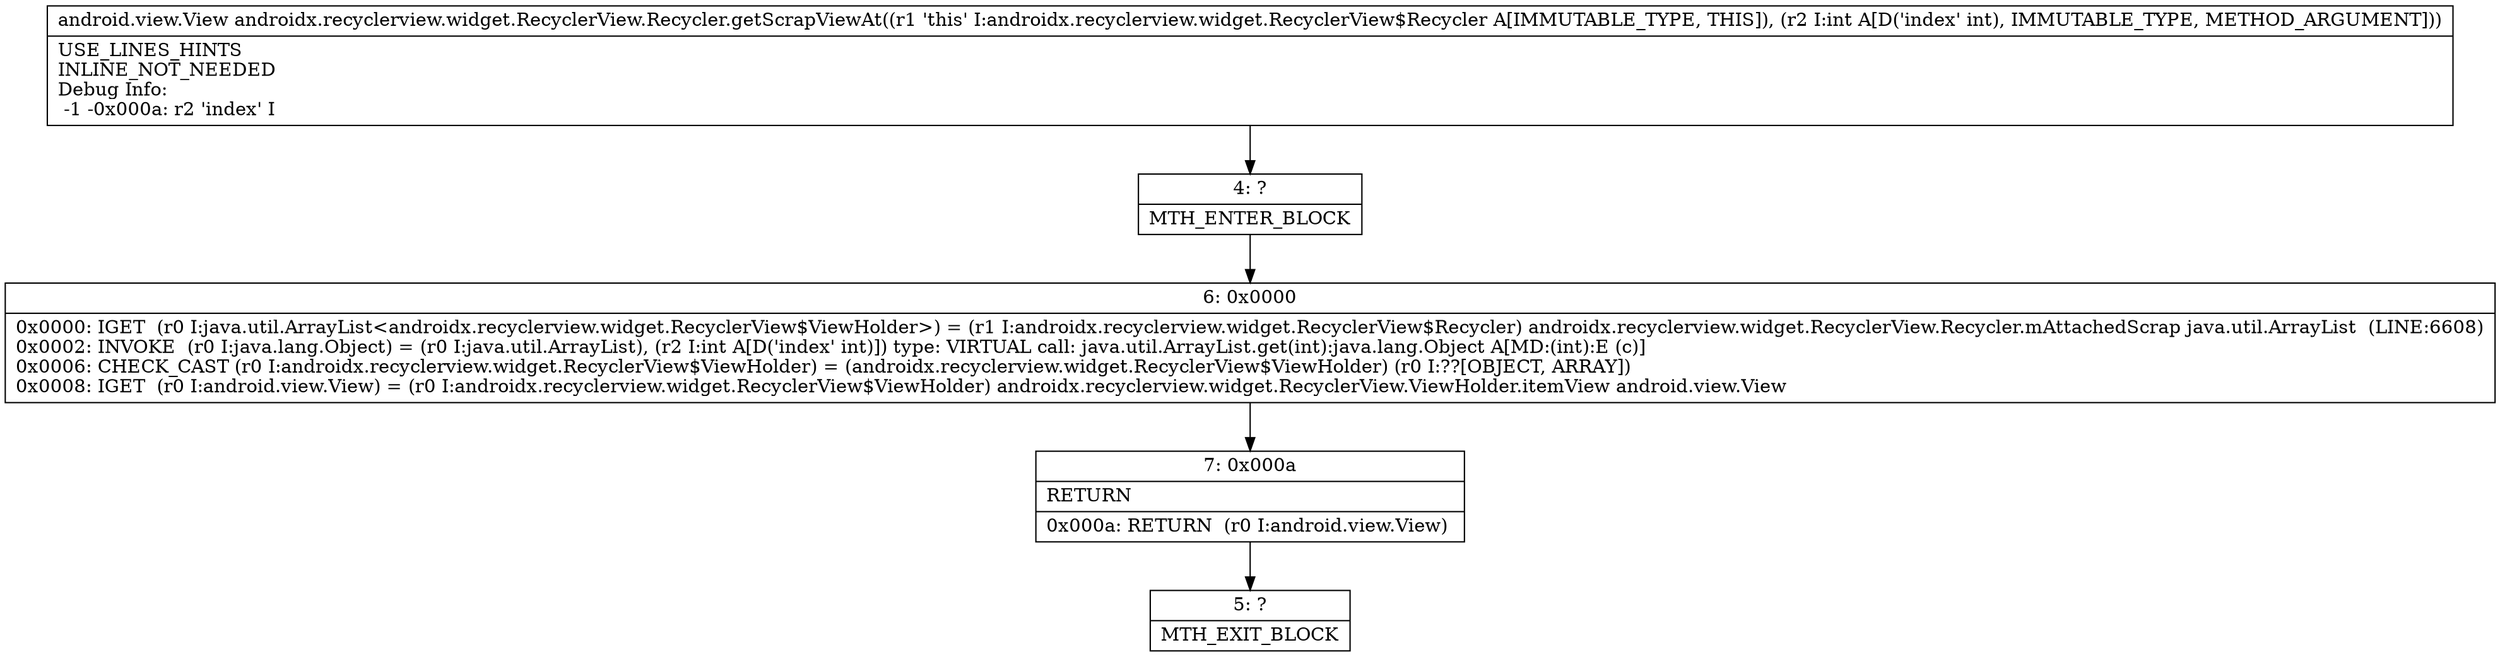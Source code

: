 digraph "CFG forandroidx.recyclerview.widget.RecyclerView.Recycler.getScrapViewAt(I)Landroid\/view\/View;" {
Node_4 [shape=record,label="{4\:\ ?|MTH_ENTER_BLOCK\l}"];
Node_6 [shape=record,label="{6\:\ 0x0000|0x0000: IGET  (r0 I:java.util.ArrayList\<androidx.recyclerview.widget.RecyclerView$ViewHolder\>) = (r1 I:androidx.recyclerview.widget.RecyclerView$Recycler) androidx.recyclerview.widget.RecyclerView.Recycler.mAttachedScrap java.util.ArrayList  (LINE:6608)\l0x0002: INVOKE  (r0 I:java.lang.Object) = (r0 I:java.util.ArrayList), (r2 I:int A[D('index' int)]) type: VIRTUAL call: java.util.ArrayList.get(int):java.lang.Object A[MD:(int):E (c)]\l0x0006: CHECK_CAST (r0 I:androidx.recyclerview.widget.RecyclerView$ViewHolder) = (androidx.recyclerview.widget.RecyclerView$ViewHolder) (r0 I:??[OBJECT, ARRAY]) \l0x0008: IGET  (r0 I:android.view.View) = (r0 I:androidx.recyclerview.widget.RecyclerView$ViewHolder) androidx.recyclerview.widget.RecyclerView.ViewHolder.itemView android.view.View \l}"];
Node_7 [shape=record,label="{7\:\ 0x000a|RETURN\l|0x000a: RETURN  (r0 I:android.view.View) \l}"];
Node_5 [shape=record,label="{5\:\ ?|MTH_EXIT_BLOCK\l}"];
MethodNode[shape=record,label="{android.view.View androidx.recyclerview.widget.RecyclerView.Recycler.getScrapViewAt((r1 'this' I:androidx.recyclerview.widget.RecyclerView$Recycler A[IMMUTABLE_TYPE, THIS]), (r2 I:int A[D('index' int), IMMUTABLE_TYPE, METHOD_ARGUMENT]))  | USE_LINES_HINTS\lINLINE_NOT_NEEDED\lDebug Info:\l  \-1 \-0x000a: r2 'index' I\l}"];
MethodNode -> Node_4;Node_4 -> Node_6;
Node_6 -> Node_7;
Node_7 -> Node_5;
}

